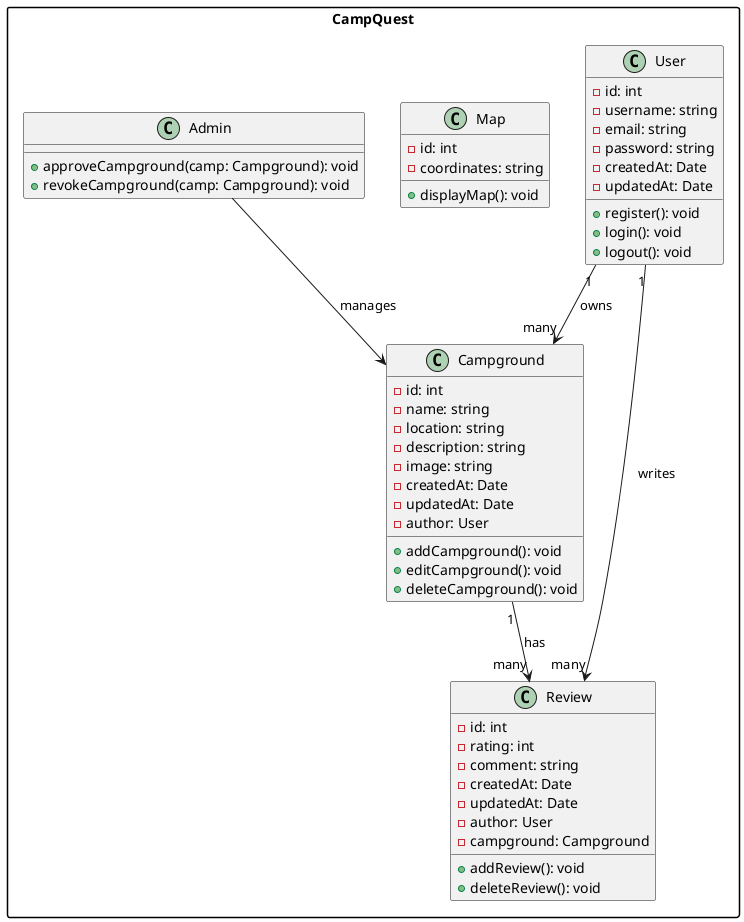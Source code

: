 @startuml
skinparam packageStyle rectangle

package "CampQuest" {
    class User {
        - id: int
        - username: string
        - email: string
        - password: string
        - createdAt: Date
        - updatedAt: Date
        + register(): void
        + login(): void
        + logout(): void
    }

    class Campground {
        - id: int
        - name: string
        - location: string
        - description: string
        - image: string
        - createdAt: Date
        - updatedAt: Date
        - author: User
        + addCampground(): void
        + editCampground(): void
        + deleteCampground(): void
    }

    class Review {
        - id: int
        - rating: int
        - comment: string
        - createdAt: Date
        - updatedAt: Date
        - author: User
        - campground: Campground
        + addReview(): void
        + deleteReview(): void
    }

    class Map {
        - id: int
        - coordinates: string
        + displayMap(): void
    }

    class Admin {
        +approveCampground(camp: Campground): void
        +revokeCampground(camp: Campground): void
    }

    User "1" --> "many" Campground : owns
    User "1" --> "many" Review : writes
    Campground "1" --> "many" Review : has
    Admin --> Campground : manages

}

@enduml

